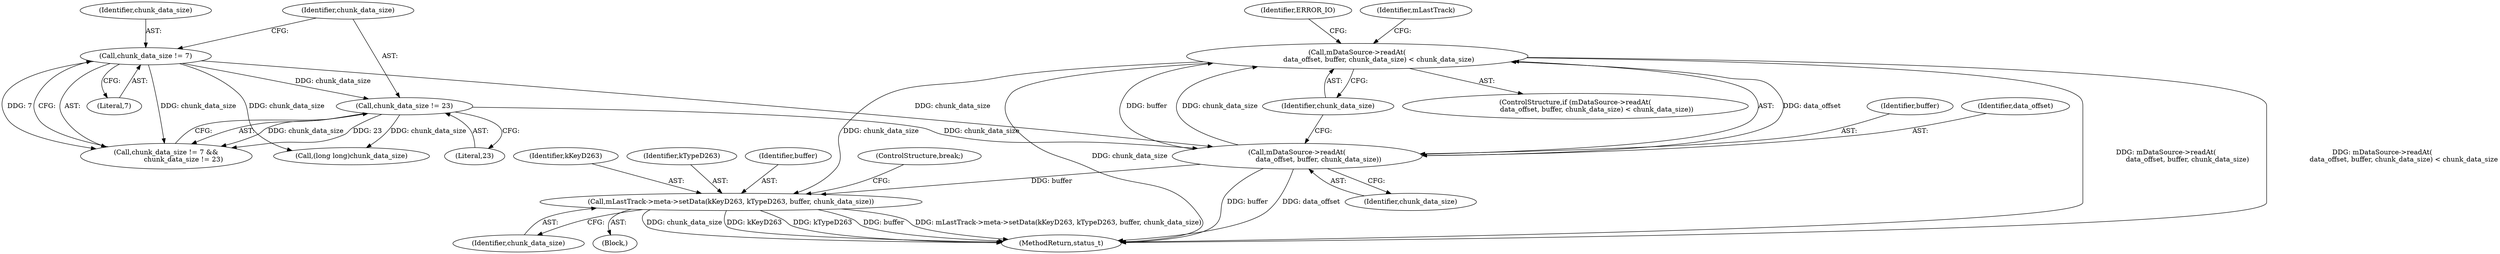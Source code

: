 digraph "0_Android_8a3a2f6ea7defe1a81bb32b3c9f3537f84749b9d@API" {
"1002944" [label="(Call,mDataSource->readAt(\n                    data_offset, buffer, chunk_data_size) < chunk_data_size)"];
"1002945" [label="(Call,mDataSource->readAt(\n                    data_offset, buffer, chunk_data_size))"];
"1002929" [label="(Call,chunk_data_size != 7)"];
"1002932" [label="(Call,chunk_data_size != 23)"];
"1002959" [label="(Call,mLastTrack->meta->setData(kKeyD263, kTypeD263, buffer, chunk_data_size))"];
"1002930" [label="(Identifier,chunk_data_size)"];
"1002948" [label="(Identifier,chunk_data_size)"];
"1002943" [label="(ControlStructure,if (mDataSource->readAt(\n                    data_offset, buffer, chunk_data_size) < chunk_data_size))"];
"1002959" [label="(Call,mLastTrack->meta->setData(kKeyD263, kTypeD263, buffer, chunk_data_size))"];
"1002921" [label="(Block,)"];
"1002947" [label="(Identifier,buffer)"];
"1002931" [label="(Literal,7)"];
"1002961" [label="(Identifier,kTypeD263)"];
"1002929" [label="(Call,chunk_data_size != 7)"];
"1002932" [label="(Call,chunk_data_size != 23)"];
"1002944" [label="(Call,mDataSource->readAt(\n                    data_offset, buffer, chunk_data_size) < chunk_data_size)"];
"1002949" [label="(Identifier,chunk_data_size)"];
"1003923" [label="(MethodReturn,status_t)"];
"1002952" [label="(Identifier,ERROR_IO)"];
"1002938" [label="(Call,(long long)chunk_data_size)"];
"1002963" [label="(Identifier,chunk_data_size)"];
"1002962" [label="(Identifier,buffer)"];
"1002946" [label="(Identifier,data_offset)"];
"1002960" [label="(Identifier,kKeyD263)"];
"1002964" [label="(ControlStructure,break;)"];
"1002945" [label="(Call,mDataSource->readAt(\n                    data_offset, buffer, chunk_data_size))"];
"1002955" [label="(Identifier,mLastTrack)"];
"1002933" [label="(Identifier,chunk_data_size)"];
"1002934" [label="(Literal,23)"];
"1002928" [label="(Call,chunk_data_size != 7 &&\n                chunk_data_size != 23)"];
"1002944" -> "1002943"  [label="AST: "];
"1002944" -> "1002949"  [label="CFG: "];
"1002945" -> "1002944"  [label="AST: "];
"1002949" -> "1002944"  [label="AST: "];
"1002952" -> "1002944"  [label="CFG: "];
"1002955" -> "1002944"  [label="CFG: "];
"1002944" -> "1003923"  [label="DDG: chunk_data_size"];
"1002944" -> "1003923"  [label="DDG: mDataSource->readAt(\n                    data_offset, buffer, chunk_data_size)"];
"1002944" -> "1003923"  [label="DDG: mDataSource->readAt(\n                    data_offset, buffer, chunk_data_size) < chunk_data_size"];
"1002945" -> "1002944"  [label="DDG: data_offset"];
"1002945" -> "1002944"  [label="DDG: buffer"];
"1002945" -> "1002944"  [label="DDG: chunk_data_size"];
"1002944" -> "1002959"  [label="DDG: chunk_data_size"];
"1002945" -> "1002948"  [label="CFG: "];
"1002946" -> "1002945"  [label="AST: "];
"1002947" -> "1002945"  [label="AST: "];
"1002948" -> "1002945"  [label="AST: "];
"1002949" -> "1002945"  [label="CFG: "];
"1002945" -> "1003923"  [label="DDG: buffer"];
"1002945" -> "1003923"  [label="DDG: data_offset"];
"1002929" -> "1002945"  [label="DDG: chunk_data_size"];
"1002932" -> "1002945"  [label="DDG: chunk_data_size"];
"1002945" -> "1002959"  [label="DDG: buffer"];
"1002929" -> "1002928"  [label="AST: "];
"1002929" -> "1002931"  [label="CFG: "];
"1002930" -> "1002929"  [label="AST: "];
"1002931" -> "1002929"  [label="AST: "];
"1002933" -> "1002929"  [label="CFG: "];
"1002928" -> "1002929"  [label="CFG: "];
"1002929" -> "1002928"  [label="DDG: chunk_data_size"];
"1002929" -> "1002928"  [label="DDG: 7"];
"1002929" -> "1002932"  [label="DDG: chunk_data_size"];
"1002929" -> "1002938"  [label="DDG: chunk_data_size"];
"1002932" -> "1002928"  [label="AST: "];
"1002932" -> "1002934"  [label="CFG: "];
"1002933" -> "1002932"  [label="AST: "];
"1002934" -> "1002932"  [label="AST: "];
"1002928" -> "1002932"  [label="CFG: "];
"1002932" -> "1002928"  [label="DDG: chunk_data_size"];
"1002932" -> "1002928"  [label="DDG: 23"];
"1002932" -> "1002938"  [label="DDG: chunk_data_size"];
"1002959" -> "1002921"  [label="AST: "];
"1002959" -> "1002963"  [label="CFG: "];
"1002960" -> "1002959"  [label="AST: "];
"1002961" -> "1002959"  [label="AST: "];
"1002962" -> "1002959"  [label="AST: "];
"1002963" -> "1002959"  [label="AST: "];
"1002964" -> "1002959"  [label="CFG: "];
"1002959" -> "1003923"  [label="DDG: kKeyD263"];
"1002959" -> "1003923"  [label="DDG: kTypeD263"];
"1002959" -> "1003923"  [label="DDG: buffer"];
"1002959" -> "1003923"  [label="DDG: mLastTrack->meta->setData(kKeyD263, kTypeD263, buffer, chunk_data_size)"];
"1002959" -> "1003923"  [label="DDG: chunk_data_size"];
}
